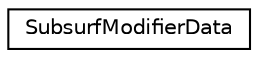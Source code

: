 digraph G
{
  edge [fontname="Helvetica",fontsize="10",labelfontname="Helvetica",labelfontsize="10"];
  node [fontname="Helvetica",fontsize="10",shape=record];
  rankdir=LR;
  Node1 [label="SubsurfModifierData",height=0.2,width=0.4,color="black", fillcolor="white", style="filled",URL="$dd/d1e/structSubsurfModifierData.html"];
}
